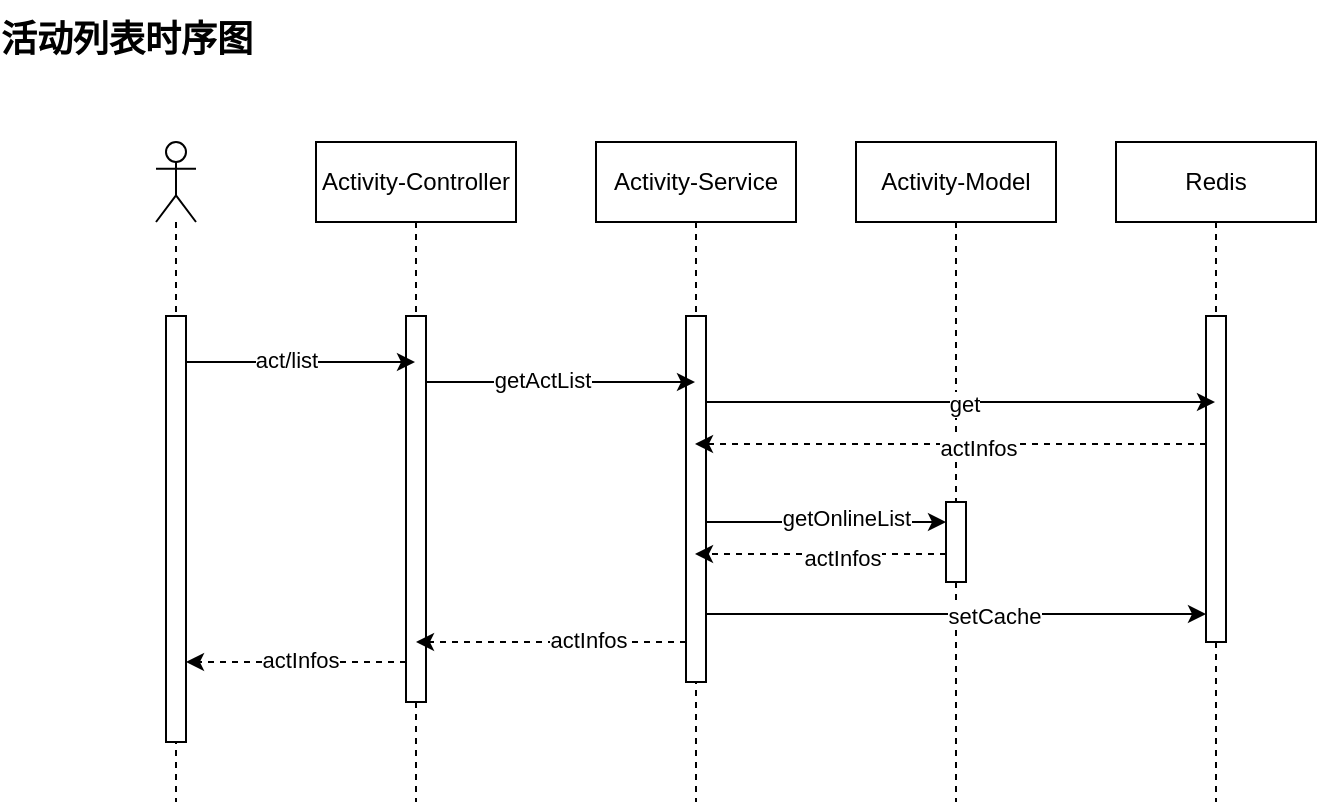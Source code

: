 <mxfile version="21.1.1" type="github">
  <diagram name="第 1 页" id="gNOwmbqEIS3cDF9Uk73I">
    <mxGraphModel dx="1207" dy="689" grid="1" gridSize="10" guides="1" tooltips="1" connect="1" arrows="1" fold="1" page="1" pageScale="1" pageWidth="1169" pageHeight="827" math="0" shadow="0">
      <root>
        <mxCell id="0" />
        <mxCell id="1" parent="0" />
        <mxCell id="vrwwcfRbmtW7SUmxtTt6-11" value="" style="shape=umlLifeline;perimeter=lifelinePerimeter;whiteSpace=wrap;html=1;container=1;dropTarget=0;collapsible=0;recursiveResize=0;outlineConnect=0;portConstraint=eastwest;newEdgeStyle={&quot;edgeStyle&quot;:&quot;elbowEdgeStyle&quot;,&quot;elbow&quot;:&quot;vertical&quot;,&quot;curved&quot;:0,&quot;rounded&quot;:0};participant=umlActor;" vertex="1" parent="1">
          <mxGeometry x="80" y="81" width="20" height="330" as="geometry" />
        </mxCell>
        <mxCell id="vrwwcfRbmtW7SUmxtTt6-9" value="" style="html=1;points=[];perimeter=orthogonalPerimeter;outlineConnect=0;targetShapes=umlLifeline;portConstraint=eastwest;newEdgeStyle={&quot;edgeStyle&quot;:&quot;elbowEdgeStyle&quot;,&quot;elbow&quot;:&quot;vertical&quot;,&quot;curved&quot;:0,&quot;rounded&quot;:0};" vertex="1" parent="vrwwcfRbmtW7SUmxtTt6-11">
          <mxGeometry x="5" y="87" width="10" height="213" as="geometry" />
        </mxCell>
        <mxCell id="vrwwcfRbmtW7SUmxtTt6-15" value="Activity-Controller" style="shape=umlLifeline;perimeter=lifelinePerimeter;whiteSpace=wrap;html=1;container=1;dropTarget=0;collapsible=0;recursiveResize=0;outlineConnect=0;portConstraint=eastwest;newEdgeStyle={&quot;edgeStyle&quot;:&quot;elbowEdgeStyle&quot;,&quot;elbow&quot;:&quot;vertical&quot;,&quot;curved&quot;:0,&quot;rounded&quot;:0};" vertex="1" parent="1">
          <mxGeometry x="160" y="81" width="100" height="330" as="geometry" />
        </mxCell>
        <mxCell id="vrwwcfRbmtW7SUmxtTt6-16" value="" style="html=1;points=[];perimeter=orthogonalPerimeter;outlineConnect=0;targetShapes=umlLifeline;portConstraint=eastwest;newEdgeStyle={&quot;edgeStyle&quot;:&quot;elbowEdgeStyle&quot;,&quot;elbow&quot;:&quot;vertical&quot;,&quot;curved&quot;:0,&quot;rounded&quot;:0};" vertex="1" parent="vrwwcfRbmtW7SUmxtTt6-15">
          <mxGeometry x="45" y="87" width="10" height="193" as="geometry" />
        </mxCell>
        <mxCell id="vrwwcfRbmtW7SUmxtTt6-23" style="edgeStyle=elbowEdgeStyle;rounded=0;orthogonalLoop=1;jettySize=auto;html=1;elbow=vertical;curved=0;" edge="1" parent="1" source="vrwwcfRbmtW7SUmxtTt6-9" target="vrwwcfRbmtW7SUmxtTt6-15">
          <mxGeometry relative="1" as="geometry">
            <Array as="points">
              <mxPoint x="130" y="191" />
            </Array>
          </mxGeometry>
        </mxCell>
        <mxCell id="vrwwcfRbmtW7SUmxtTt6-24" value="act/list&lt;br&gt;" style="edgeLabel;html=1;align=center;verticalAlign=middle;resizable=0;points=[];" vertex="1" connectable="0" parent="vrwwcfRbmtW7SUmxtTt6-23">
          <mxGeometry x="-0.127" y="1" relative="1" as="geometry">
            <mxPoint as="offset" />
          </mxGeometry>
        </mxCell>
        <mxCell id="vrwwcfRbmtW7SUmxtTt6-25" value="Activity-Service" style="shape=umlLifeline;perimeter=lifelinePerimeter;whiteSpace=wrap;html=1;container=1;dropTarget=0;collapsible=0;recursiveResize=0;outlineConnect=0;portConstraint=eastwest;newEdgeStyle={&quot;edgeStyle&quot;:&quot;elbowEdgeStyle&quot;,&quot;elbow&quot;:&quot;vertical&quot;,&quot;curved&quot;:0,&quot;rounded&quot;:0};" vertex="1" parent="1">
          <mxGeometry x="300" y="81" width="100" height="330" as="geometry" />
        </mxCell>
        <mxCell id="vrwwcfRbmtW7SUmxtTt6-26" value="" style="html=1;points=[];perimeter=orthogonalPerimeter;outlineConnect=0;targetShapes=umlLifeline;portConstraint=eastwest;newEdgeStyle={&quot;edgeStyle&quot;:&quot;elbowEdgeStyle&quot;,&quot;elbow&quot;:&quot;vertical&quot;,&quot;curved&quot;:0,&quot;rounded&quot;:0};" vertex="1" parent="vrwwcfRbmtW7SUmxtTt6-25">
          <mxGeometry x="45" y="87" width="10" height="183" as="geometry" />
        </mxCell>
        <mxCell id="vrwwcfRbmtW7SUmxtTt6-27" style="edgeStyle=elbowEdgeStyle;rounded=0;orthogonalLoop=1;jettySize=auto;html=1;elbow=vertical;curved=0;" edge="1" parent="1" source="vrwwcfRbmtW7SUmxtTt6-16" target="vrwwcfRbmtW7SUmxtTt6-25">
          <mxGeometry relative="1" as="geometry">
            <Array as="points">
              <mxPoint x="260" y="201" />
            </Array>
          </mxGeometry>
        </mxCell>
        <mxCell id="vrwwcfRbmtW7SUmxtTt6-28" value="getActList" style="edgeLabel;html=1;align=center;verticalAlign=middle;resizable=0;points=[];" vertex="1" connectable="0" parent="vrwwcfRbmtW7SUmxtTt6-27">
          <mxGeometry x="-0.138" y="1" relative="1" as="geometry">
            <mxPoint as="offset" />
          </mxGeometry>
        </mxCell>
        <mxCell id="vrwwcfRbmtW7SUmxtTt6-29" value="Activity-Model" style="shape=umlLifeline;perimeter=lifelinePerimeter;whiteSpace=wrap;html=1;container=1;dropTarget=0;collapsible=0;recursiveResize=0;outlineConnect=0;portConstraint=eastwest;newEdgeStyle={&quot;edgeStyle&quot;:&quot;elbowEdgeStyle&quot;,&quot;elbow&quot;:&quot;vertical&quot;,&quot;curved&quot;:0,&quot;rounded&quot;:0};" vertex="1" parent="1">
          <mxGeometry x="430" y="81" width="100" height="330" as="geometry" />
        </mxCell>
        <mxCell id="vrwwcfRbmtW7SUmxtTt6-30" value="" style="html=1;points=[];perimeter=orthogonalPerimeter;outlineConnect=0;targetShapes=umlLifeline;portConstraint=eastwest;newEdgeStyle={&quot;edgeStyle&quot;:&quot;elbowEdgeStyle&quot;,&quot;elbow&quot;:&quot;vertical&quot;,&quot;curved&quot;:0,&quot;rounded&quot;:0};" vertex="1" parent="vrwwcfRbmtW7SUmxtTt6-29">
          <mxGeometry x="45" y="180" width="10" height="40" as="geometry" />
        </mxCell>
        <mxCell id="vrwwcfRbmtW7SUmxtTt6-31" value="&lt;b&gt;&lt;font style=&quot;font-size: 18px;&quot;&gt;活动列表时序图&lt;/font&gt;&lt;/b&gt;" style="text;html=1;align=center;verticalAlign=middle;resizable=0;points=[];autosize=1;strokeColor=none;fillColor=none;" vertex="1" parent="1">
          <mxGeometry x="10" y="10" width="110" height="40" as="geometry" />
        </mxCell>
        <mxCell id="vrwwcfRbmtW7SUmxtTt6-32" value="Redis" style="shape=umlLifeline;perimeter=lifelinePerimeter;whiteSpace=wrap;html=1;container=1;dropTarget=0;collapsible=0;recursiveResize=0;outlineConnect=0;portConstraint=eastwest;newEdgeStyle={&quot;edgeStyle&quot;:&quot;elbowEdgeStyle&quot;,&quot;elbow&quot;:&quot;vertical&quot;,&quot;curved&quot;:0,&quot;rounded&quot;:0};" vertex="1" parent="1">
          <mxGeometry x="560" y="81" width="100" height="330" as="geometry" />
        </mxCell>
        <mxCell id="vrwwcfRbmtW7SUmxtTt6-33" value="" style="html=1;points=[];perimeter=orthogonalPerimeter;outlineConnect=0;targetShapes=umlLifeline;portConstraint=eastwest;newEdgeStyle={&quot;edgeStyle&quot;:&quot;elbowEdgeStyle&quot;,&quot;elbow&quot;:&quot;vertical&quot;,&quot;curved&quot;:0,&quot;rounded&quot;:0};" vertex="1" parent="vrwwcfRbmtW7SUmxtTt6-32">
          <mxGeometry x="45" y="87" width="10" height="163" as="geometry" />
        </mxCell>
        <mxCell id="vrwwcfRbmtW7SUmxtTt6-34" style="edgeStyle=elbowEdgeStyle;rounded=0;orthogonalLoop=1;jettySize=auto;html=1;elbow=vertical;curved=0;" edge="1" parent="1" source="vrwwcfRbmtW7SUmxtTt6-26" target="vrwwcfRbmtW7SUmxtTt6-32">
          <mxGeometry relative="1" as="geometry">
            <Array as="points">
              <mxPoint x="458" y="211" />
            </Array>
          </mxGeometry>
        </mxCell>
        <mxCell id="vrwwcfRbmtW7SUmxtTt6-35" value="get&lt;br&gt;" style="edgeLabel;html=1;align=center;verticalAlign=middle;resizable=0;points=[];" vertex="1" connectable="0" parent="vrwwcfRbmtW7SUmxtTt6-34">
          <mxGeometry x="0.014" relative="1" as="geometry">
            <mxPoint y="1" as="offset" />
          </mxGeometry>
        </mxCell>
        <mxCell id="vrwwcfRbmtW7SUmxtTt6-36" style="edgeStyle=elbowEdgeStyle;rounded=0;orthogonalLoop=1;jettySize=auto;html=1;elbow=vertical;curved=0;dashed=1;" edge="1" parent="1">
          <mxGeometry relative="1" as="geometry">
            <mxPoint x="605" y="232" as="sourcePoint" />
            <mxPoint x="349.5" y="232" as="targetPoint" />
          </mxGeometry>
        </mxCell>
        <mxCell id="vrwwcfRbmtW7SUmxtTt6-37" value="actInfos" style="edgeLabel;html=1;align=center;verticalAlign=middle;resizable=0;points=[];" vertex="1" connectable="0" parent="vrwwcfRbmtW7SUmxtTt6-36">
          <mxGeometry x="-0.108" y="2" relative="1" as="geometry">
            <mxPoint as="offset" />
          </mxGeometry>
        </mxCell>
        <mxCell id="vrwwcfRbmtW7SUmxtTt6-38" style="edgeStyle=elbowEdgeStyle;rounded=0;orthogonalLoop=1;jettySize=auto;html=1;elbow=vertical;curved=0;" edge="1" parent="1" source="vrwwcfRbmtW7SUmxtTt6-26" target="vrwwcfRbmtW7SUmxtTt6-30">
          <mxGeometry relative="1" as="geometry">
            <Array as="points">
              <mxPoint x="410" y="271" />
            </Array>
          </mxGeometry>
        </mxCell>
        <mxCell id="vrwwcfRbmtW7SUmxtTt6-39" value="getOnlineList" style="edgeLabel;html=1;align=center;verticalAlign=middle;resizable=0;points=[];" vertex="1" connectable="0" parent="vrwwcfRbmtW7SUmxtTt6-38">
          <mxGeometry x="0.167" y="2" relative="1" as="geometry">
            <mxPoint as="offset" />
          </mxGeometry>
        </mxCell>
        <mxCell id="vrwwcfRbmtW7SUmxtTt6-40" style="edgeStyle=elbowEdgeStyle;rounded=0;orthogonalLoop=1;jettySize=auto;html=1;elbow=horizontal;curved=0;dashed=1;" edge="1" parent="1">
          <mxGeometry relative="1" as="geometry">
            <mxPoint x="475" y="287" as="sourcePoint" />
            <mxPoint x="349.5" y="287" as="targetPoint" />
          </mxGeometry>
        </mxCell>
        <mxCell id="vrwwcfRbmtW7SUmxtTt6-44" value="actInfos" style="edgeLabel;html=1;align=center;verticalAlign=middle;resizable=0;points=[];" vertex="1" connectable="0" parent="vrwwcfRbmtW7SUmxtTt6-40">
          <mxGeometry x="-0.171" y="2" relative="1" as="geometry">
            <mxPoint as="offset" />
          </mxGeometry>
        </mxCell>
        <mxCell id="vrwwcfRbmtW7SUmxtTt6-42" style="edgeStyle=elbowEdgeStyle;rounded=0;orthogonalLoop=1;jettySize=auto;html=1;elbow=vertical;curved=0;" edge="1" parent="1">
          <mxGeometry relative="1" as="geometry">
            <mxPoint x="355" y="317" as="sourcePoint" />
            <mxPoint x="605" y="317" as="targetPoint" />
            <Array as="points">
              <mxPoint x="480" y="317" />
            </Array>
          </mxGeometry>
        </mxCell>
        <mxCell id="vrwwcfRbmtW7SUmxtTt6-43" value="setCache" style="edgeLabel;html=1;align=center;verticalAlign=middle;resizable=0;points=[];" vertex="1" connectable="0" parent="vrwwcfRbmtW7SUmxtTt6-42">
          <mxGeometry x="0.152" y="-1" relative="1" as="geometry">
            <mxPoint as="offset" />
          </mxGeometry>
        </mxCell>
        <mxCell id="vrwwcfRbmtW7SUmxtTt6-46" style="edgeStyle=elbowEdgeStyle;rounded=0;orthogonalLoop=1;jettySize=auto;html=1;elbow=vertical;curved=0;dashed=1;" edge="1" parent="1" source="vrwwcfRbmtW7SUmxtTt6-26" target="vrwwcfRbmtW7SUmxtTt6-15">
          <mxGeometry relative="1" as="geometry">
            <Array as="points">
              <mxPoint x="280" y="331" />
            </Array>
          </mxGeometry>
        </mxCell>
        <mxCell id="vrwwcfRbmtW7SUmxtTt6-47" value="actInfos" style="edgeLabel;html=1;align=center;verticalAlign=middle;resizable=0;points=[];" vertex="1" connectable="0" parent="vrwwcfRbmtW7SUmxtTt6-46">
          <mxGeometry x="-0.277" y="-1" relative="1" as="geometry">
            <mxPoint as="offset" />
          </mxGeometry>
        </mxCell>
        <mxCell id="vrwwcfRbmtW7SUmxtTt6-48" style="edgeStyle=elbowEdgeStyle;rounded=0;orthogonalLoop=1;jettySize=auto;html=1;elbow=vertical;curved=0;dashed=1;" edge="1" parent="1" source="vrwwcfRbmtW7SUmxtTt6-16" target="vrwwcfRbmtW7SUmxtTt6-9">
          <mxGeometry relative="1" as="geometry">
            <Array as="points">
              <mxPoint x="140" y="341" />
            </Array>
          </mxGeometry>
        </mxCell>
        <mxCell id="vrwwcfRbmtW7SUmxtTt6-49" value="actInfos" style="edgeLabel;html=1;align=center;verticalAlign=middle;resizable=0;points=[];" vertex="1" connectable="0" parent="vrwwcfRbmtW7SUmxtTt6-48">
          <mxGeometry x="-0.036" y="-1" relative="1" as="geometry">
            <mxPoint as="offset" />
          </mxGeometry>
        </mxCell>
      </root>
    </mxGraphModel>
  </diagram>
</mxfile>

